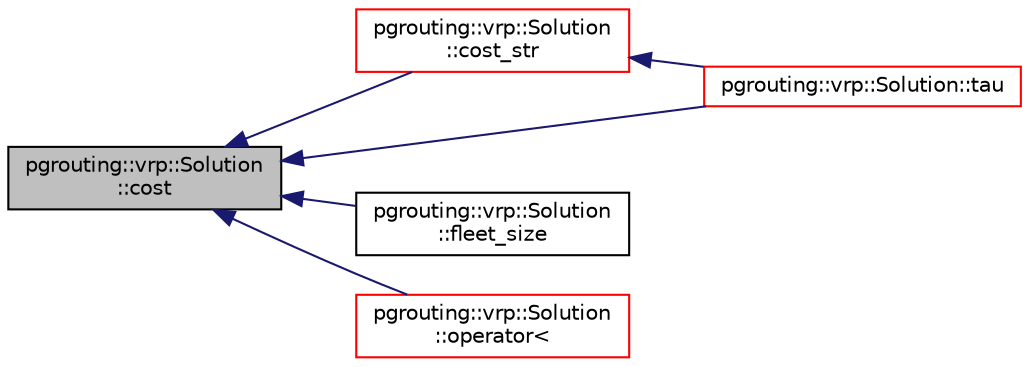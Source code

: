 digraph "pgrouting::vrp::Solution::cost"
{
  edge [fontname="Helvetica",fontsize="10",labelfontname="Helvetica",labelfontsize="10"];
  node [fontname="Helvetica",fontsize="10",shape=record];
  rankdir="LR";
  Node5 [label="pgrouting::vrp::Solution\l::cost",height=0.2,width=0.4,color="black", fillcolor="grey75", style="filled", fontcolor="black"];
  Node5 -> Node6 [dir="back",color="midnightblue",fontsize="10",style="solid",fontname="Helvetica"];
  Node6 [label="pgrouting::vrp::Solution\l::cost_str",height=0.2,width=0.4,color="red", fillcolor="white", style="filled",URL="$classpgrouting_1_1vrp_1_1Solution.html#adc126f5e5e435301696b12ec9afa638f"];
  Node6 -> Node16 [dir="back",color="midnightblue",fontsize="10",style="solid",fontname="Helvetica"];
  Node16 [label="pgrouting::vrp::Solution::tau",height=0.2,width=0.4,color="red", fillcolor="white", style="filled",URL="$classpgrouting_1_1vrp_1_1Solution.html#af57a4f8691ed496abe7e024e90c74492"];
  Node5 -> Node20 [dir="back",color="midnightblue",fontsize="10",style="solid",fontname="Helvetica"];
  Node20 [label="pgrouting::vrp::Solution\l::fleet_size",height=0.2,width=0.4,color="black", fillcolor="white", style="filled",URL="$classpgrouting_1_1vrp_1_1Solution.html#aac93112e46694cbf1eddc560ab5a49b5"];
  Node5 -> Node21 [dir="back",color="midnightblue",fontsize="10",style="solid",fontname="Helvetica"];
  Node21 [label="pgrouting::vrp::Solution\l::operator\<",height=0.2,width=0.4,color="red", fillcolor="white", style="filled",URL="$classpgrouting_1_1vrp_1_1Solution.html#a9e2dd7a7a1252e40ace284d9847bb281"];
  Node5 -> Node16 [dir="back",color="midnightblue",fontsize="10",style="solid",fontname="Helvetica"];
}
